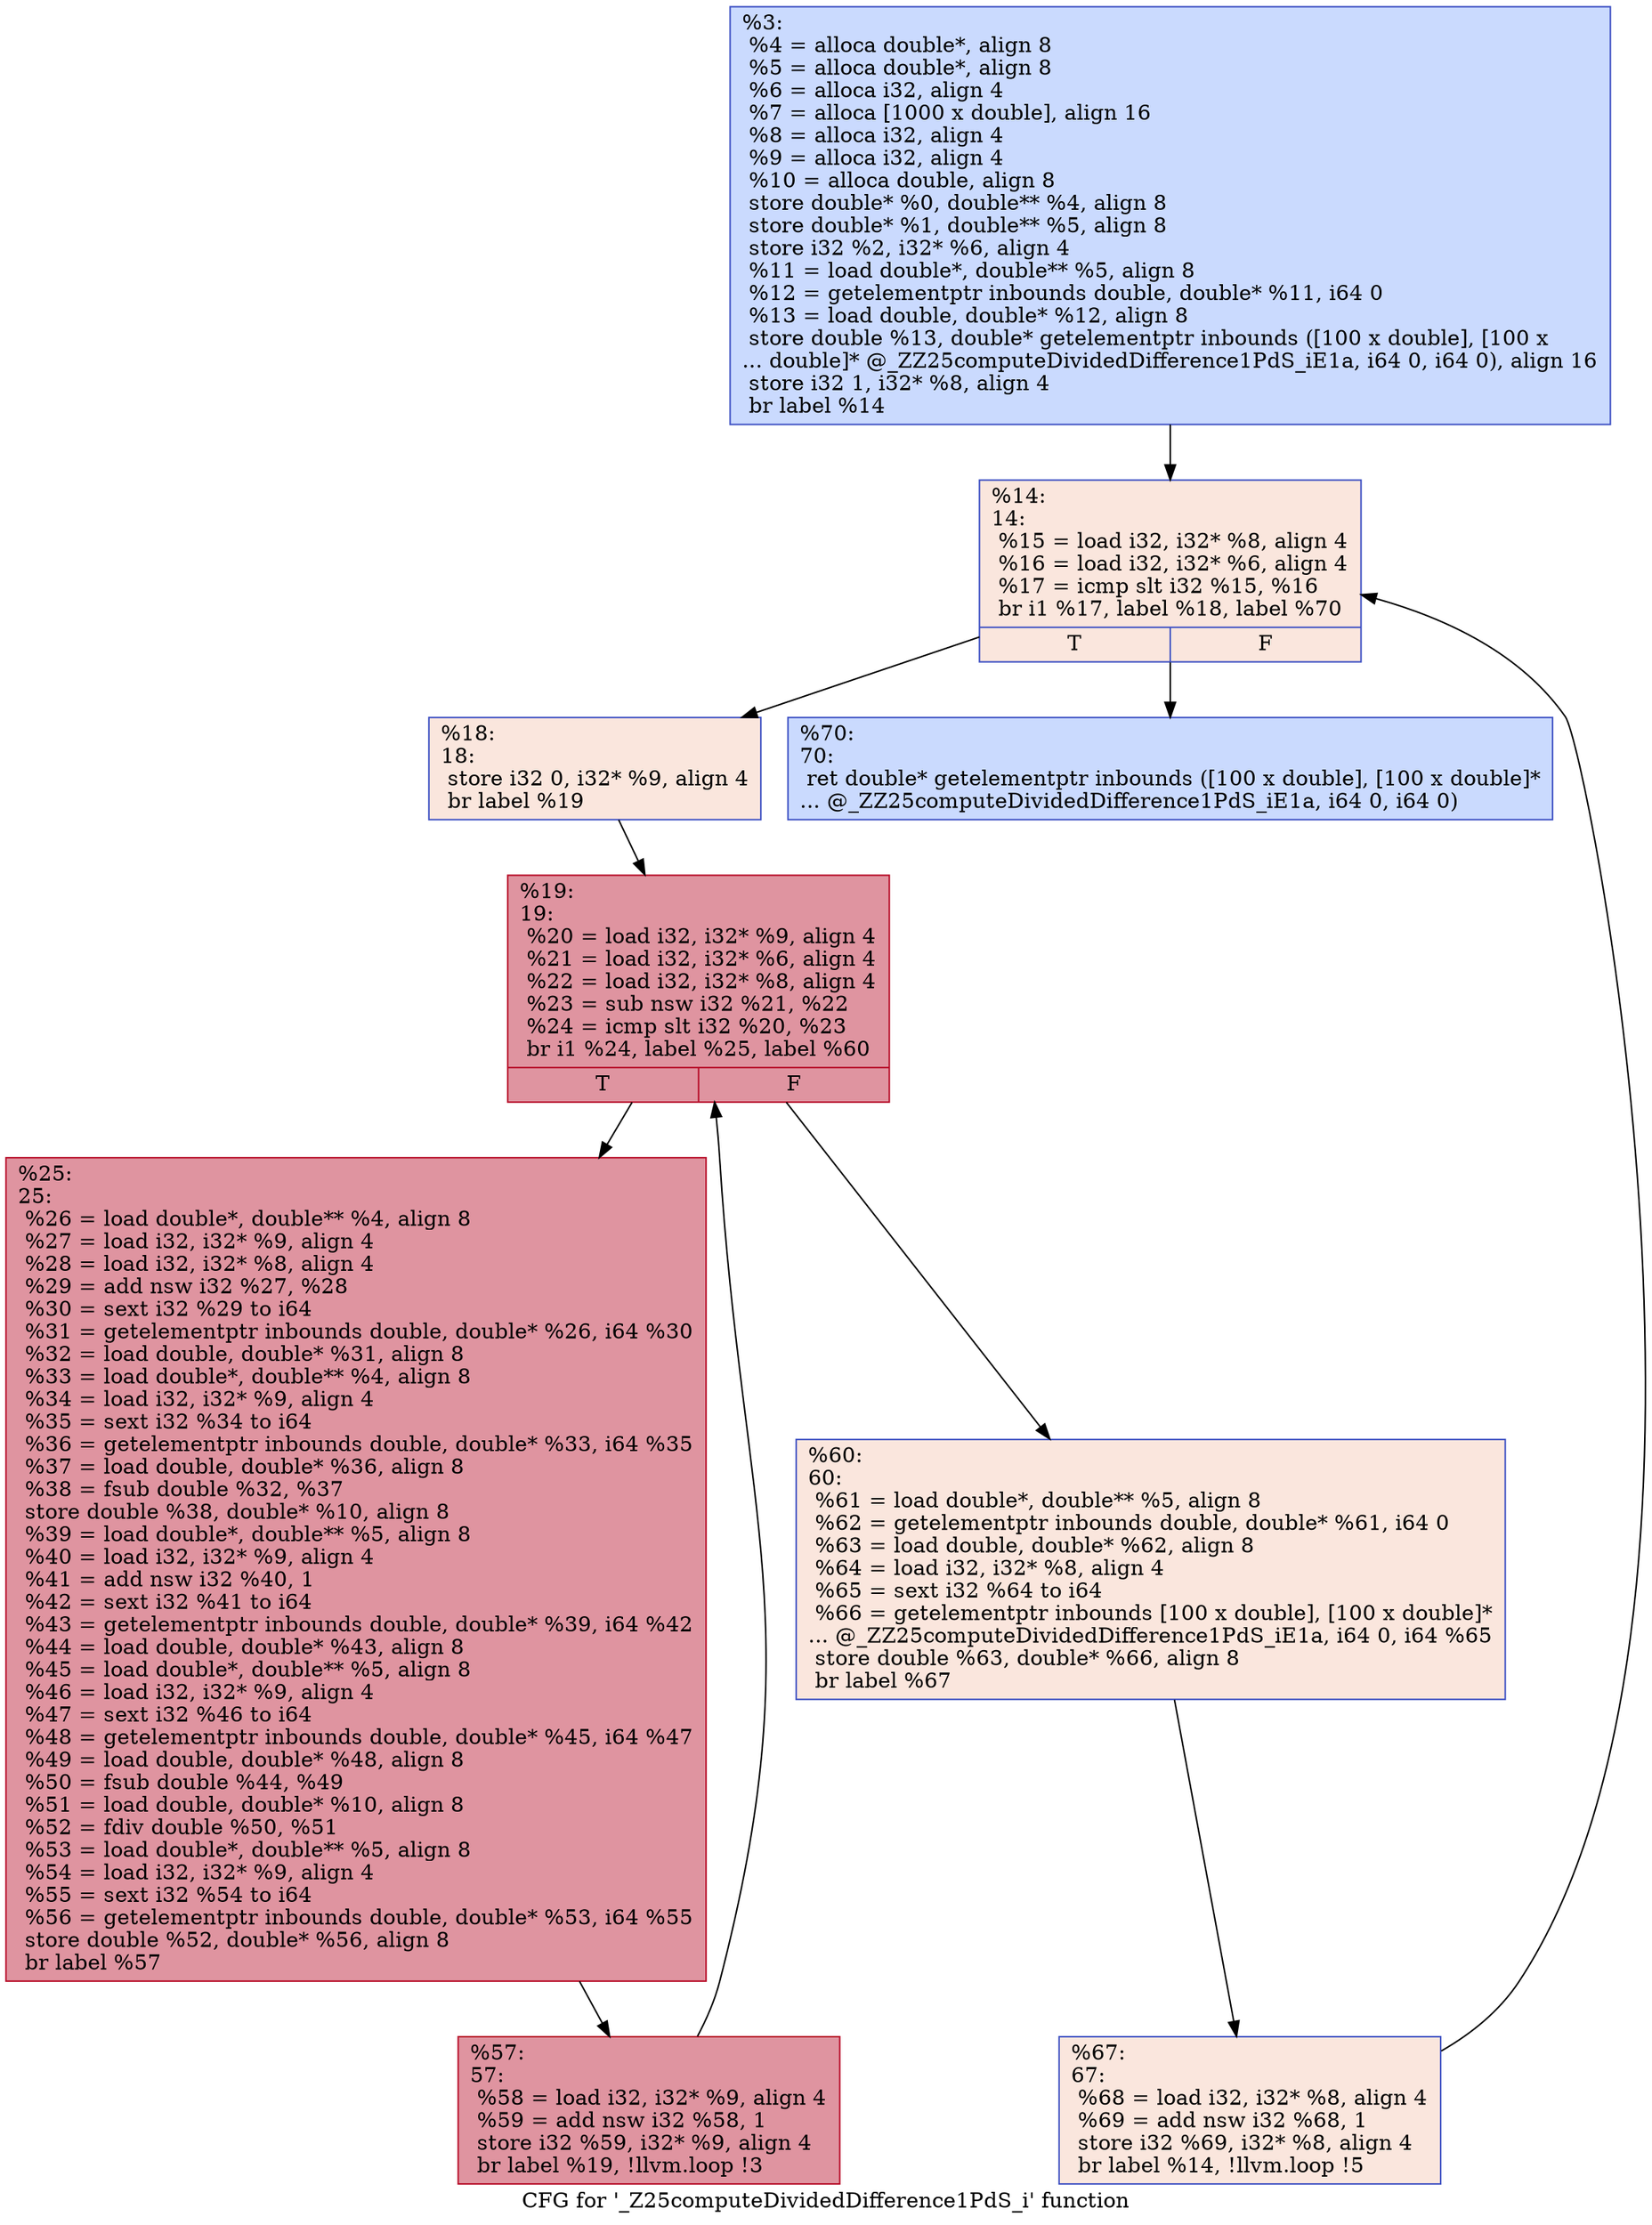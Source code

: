 digraph "CFG for '_Z25computeDividedDifference1PdS_i' function" {
	label="CFG for '_Z25computeDividedDifference1PdS_i' function";

	1 [shape=record,color="#3d50c3ff", style=filled, fillcolor="#88abfd70",label="{%3:\l  %4 = alloca double*, align 8\l  %5 = alloca double*, align 8\l  %6 = alloca i32, align 4\l  %7 = alloca [1000 x double], align 16\l  %8 = alloca i32, align 4\l  %9 = alloca i32, align 4\l  %10 = alloca double, align 8\l  store double* %0, double** %4, align 8\l  store double* %1, double** %5, align 8\l  store i32 %2, i32* %6, align 4\l  %11 = load double*, double** %5, align 8\l  %12 = getelementptr inbounds double, double* %11, i64 0\l  %13 = load double, double* %12, align 8\l  store double %13, double* getelementptr inbounds ([100 x double], [100 x\l... double]* @_ZZ25computeDividedDifference1PdS_iE1a, i64 0, i64 0), align 16\l  store i32 1, i32* %8, align 4\l  br label %14\l}"];
	1 -> 2;
	2 [shape=record,color="#3d50c3ff", style=filled, fillcolor="#f3c7b170",label="{%14:\l14:                                               \l  %15 = load i32, i32* %8, align 4\l  %16 = load i32, i32* %6, align 4\l  %17 = icmp slt i32 %15, %16\l  br i1 %17, label %18, label %70\l|{<s0>T|<s1>F}}"];
	2 -> 3;
	2 -> 4;
	3 [shape=record,color="#3d50c3ff", style=filled, fillcolor="#f3c7b170",label="{%18:\l18:                                               \l  store i32 0, i32* %9, align 4\l  br label %19\l}"];
	3 -> 5;
	5 [shape=record,color="#b70d28ff", style=filled, fillcolor="#b70d2870",label="{%19:\l19:                                               \l  %20 = load i32, i32* %9, align 4\l  %21 = load i32, i32* %6, align 4\l  %22 = load i32, i32* %8, align 4\l  %23 = sub nsw i32 %21, %22\l  %24 = icmp slt i32 %20, %23\l  br i1 %24, label %25, label %60\l|{<s0>T|<s1>F}}"];
	5 -> 6;
	5 -> 7;
	6 [shape=record,color="#b70d28ff", style=filled, fillcolor="#b70d2870",label="{%25:\l25:                                               \l  %26 = load double*, double** %4, align 8\l  %27 = load i32, i32* %9, align 4\l  %28 = load i32, i32* %8, align 4\l  %29 = add nsw i32 %27, %28\l  %30 = sext i32 %29 to i64\l  %31 = getelementptr inbounds double, double* %26, i64 %30\l  %32 = load double, double* %31, align 8\l  %33 = load double*, double** %4, align 8\l  %34 = load i32, i32* %9, align 4\l  %35 = sext i32 %34 to i64\l  %36 = getelementptr inbounds double, double* %33, i64 %35\l  %37 = load double, double* %36, align 8\l  %38 = fsub double %32, %37\l  store double %38, double* %10, align 8\l  %39 = load double*, double** %5, align 8\l  %40 = load i32, i32* %9, align 4\l  %41 = add nsw i32 %40, 1\l  %42 = sext i32 %41 to i64\l  %43 = getelementptr inbounds double, double* %39, i64 %42\l  %44 = load double, double* %43, align 8\l  %45 = load double*, double** %5, align 8\l  %46 = load i32, i32* %9, align 4\l  %47 = sext i32 %46 to i64\l  %48 = getelementptr inbounds double, double* %45, i64 %47\l  %49 = load double, double* %48, align 8\l  %50 = fsub double %44, %49\l  %51 = load double, double* %10, align 8\l  %52 = fdiv double %50, %51\l  %53 = load double*, double** %5, align 8\l  %54 = load i32, i32* %9, align 4\l  %55 = sext i32 %54 to i64\l  %56 = getelementptr inbounds double, double* %53, i64 %55\l  store double %52, double* %56, align 8\l  br label %57\l}"];
	6 -> 8;
	8 [shape=record,color="#b70d28ff", style=filled, fillcolor="#b70d2870",label="{%57:\l57:                                               \l  %58 = load i32, i32* %9, align 4\l  %59 = add nsw i32 %58, 1\l  store i32 %59, i32* %9, align 4\l  br label %19, !llvm.loop !3\l}"];
	8 -> 5;
	7 [shape=record,color="#3d50c3ff", style=filled, fillcolor="#f3c7b170",label="{%60:\l60:                                               \l  %61 = load double*, double** %5, align 8\l  %62 = getelementptr inbounds double, double* %61, i64 0\l  %63 = load double, double* %62, align 8\l  %64 = load i32, i32* %8, align 4\l  %65 = sext i32 %64 to i64\l  %66 = getelementptr inbounds [100 x double], [100 x double]*\l... @_ZZ25computeDividedDifference1PdS_iE1a, i64 0, i64 %65\l  store double %63, double* %66, align 8\l  br label %67\l}"];
	7 -> 9;
	9 [shape=record,color="#3d50c3ff", style=filled, fillcolor="#f3c7b170",label="{%67:\l67:                                               \l  %68 = load i32, i32* %8, align 4\l  %69 = add nsw i32 %68, 1\l  store i32 %69, i32* %8, align 4\l  br label %14, !llvm.loop !5\l}"];
	9 -> 2;
	4 [shape=record,color="#3d50c3ff", style=filled, fillcolor="#88abfd70",label="{%70:\l70:                                               \l  ret double* getelementptr inbounds ([100 x double], [100 x double]*\l... @_ZZ25computeDividedDifference1PdS_iE1a, i64 0, i64 0)\l}"];
}
